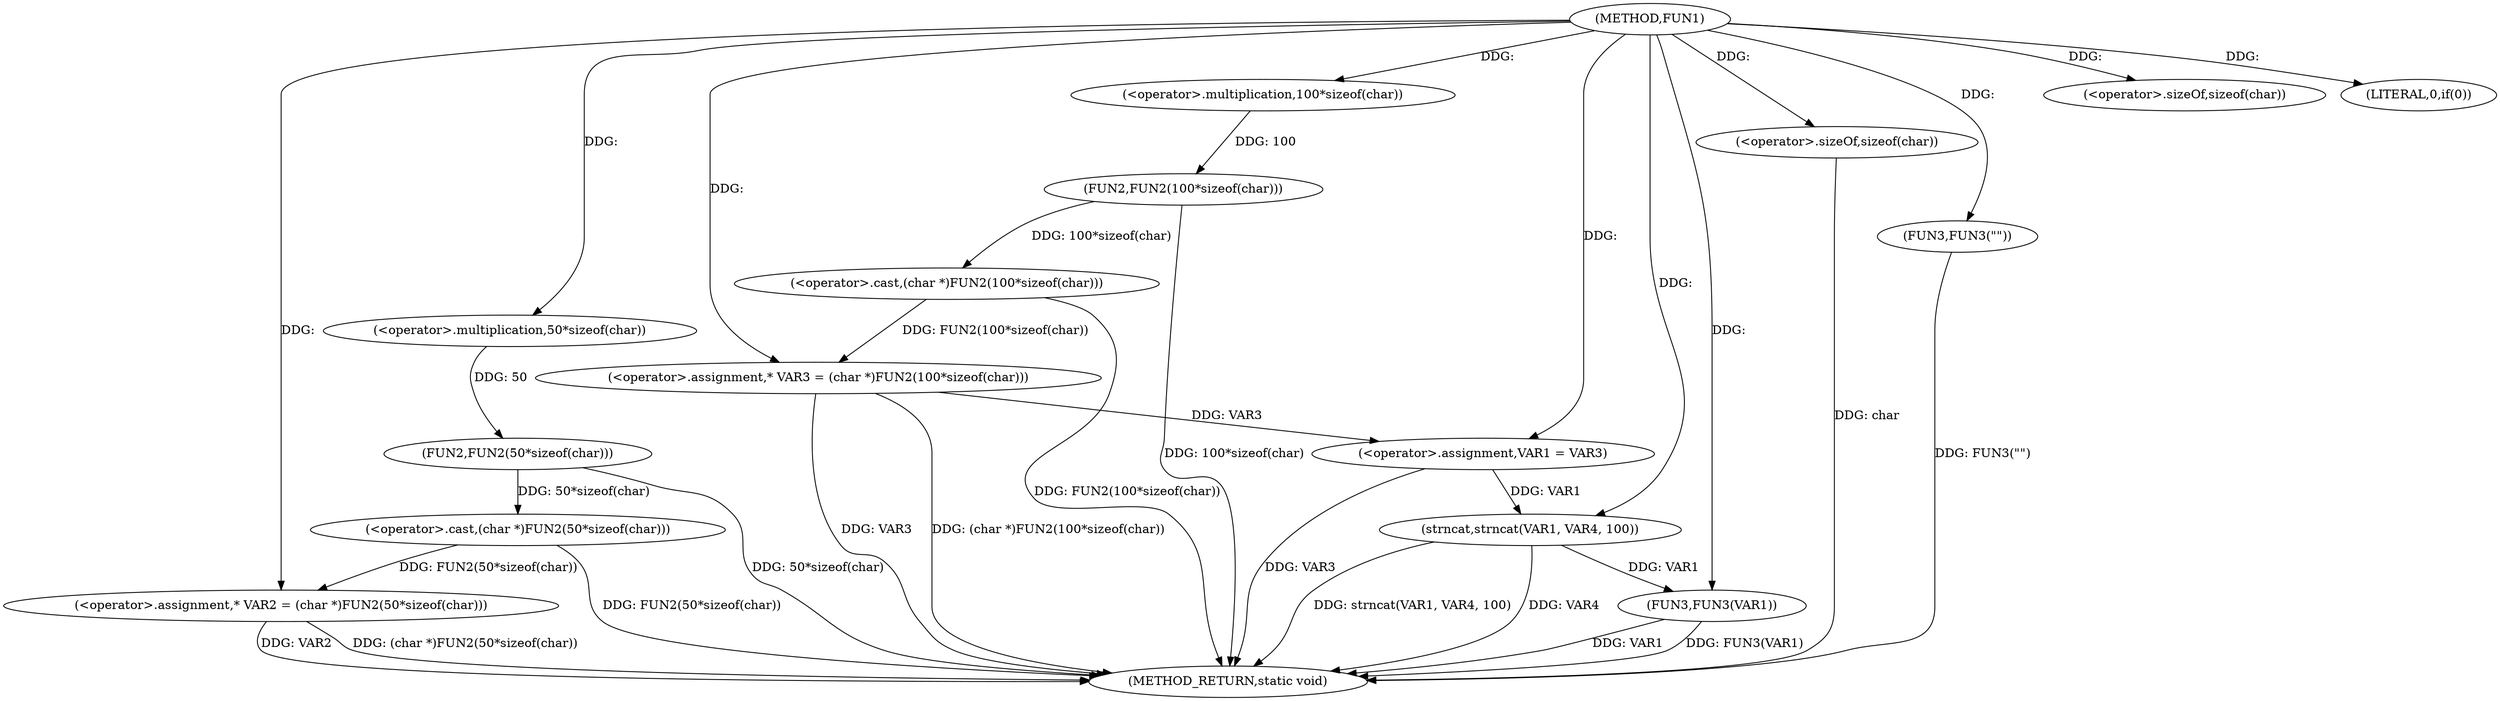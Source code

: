 digraph FUN1 {  
"1000100" [label = "(METHOD,FUN1)" ]
"1000141" [label = "(METHOD_RETURN,static void)" ]
"1000104" [label = "(<operator>.assignment,* VAR2 = (char *)FUN2(50*sizeof(char)))" ]
"1000106" [label = "(<operator>.cast,(char *)FUN2(50*sizeof(char)))" ]
"1000108" [label = "(FUN2,FUN2(50*sizeof(char)))" ]
"1000109" [label = "(<operator>.multiplication,50*sizeof(char))" ]
"1000111" [label = "(<operator>.sizeOf,sizeof(char))" ]
"1000114" [label = "(<operator>.assignment,* VAR3 = (char *)FUN2(100*sizeof(char)))" ]
"1000116" [label = "(<operator>.cast,(char *)FUN2(100*sizeof(char)))" ]
"1000118" [label = "(FUN2,FUN2(100*sizeof(char)))" ]
"1000119" [label = "(<operator>.multiplication,100*sizeof(char))" ]
"1000121" [label = "(<operator>.sizeOf,sizeof(char))" ]
"1000124" [label = "(LITERAL,0,if(0))" ]
"1000126" [label = "(FUN3,FUN3(\"\"))" ]
"1000130" [label = "(<operator>.assignment,VAR1 = VAR3)" ]
"1000135" [label = "(strncat,strncat(VAR1, VAR4, 100))" ]
"1000139" [label = "(FUN3,FUN3(VAR1))" ]
  "1000106" -> "1000141"  [ label = "DDG: FUN2(50*sizeof(char))"] 
  "1000104" -> "1000141"  [ label = "DDG: VAR2"] 
  "1000139" -> "1000141"  [ label = "DDG: VAR1"] 
  "1000116" -> "1000141"  [ label = "DDG: FUN2(100*sizeof(char))"] 
  "1000135" -> "1000141"  [ label = "DDG: strncat(VAR1, VAR4, 100)"] 
  "1000121" -> "1000141"  [ label = "DDG: char"] 
  "1000118" -> "1000141"  [ label = "DDG: 100*sizeof(char)"] 
  "1000114" -> "1000141"  [ label = "DDG: (char *)FUN2(100*sizeof(char))"] 
  "1000126" -> "1000141"  [ label = "DDG: FUN3(\"\")"] 
  "1000130" -> "1000141"  [ label = "DDG: VAR3"] 
  "1000139" -> "1000141"  [ label = "DDG: FUN3(VAR1)"] 
  "1000114" -> "1000141"  [ label = "DDG: VAR3"] 
  "1000135" -> "1000141"  [ label = "DDG: VAR4"] 
  "1000104" -> "1000141"  [ label = "DDG: (char *)FUN2(50*sizeof(char))"] 
  "1000108" -> "1000141"  [ label = "DDG: 50*sizeof(char)"] 
  "1000106" -> "1000104"  [ label = "DDG: FUN2(50*sizeof(char))"] 
  "1000100" -> "1000104"  [ label = "DDG: "] 
  "1000108" -> "1000106"  [ label = "DDG: 50*sizeof(char)"] 
  "1000109" -> "1000108"  [ label = "DDG: 50"] 
  "1000100" -> "1000109"  [ label = "DDG: "] 
  "1000100" -> "1000111"  [ label = "DDG: "] 
  "1000116" -> "1000114"  [ label = "DDG: FUN2(100*sizeof(char))"] 
  "1000100" -> "1000114"  [ label = "DDG: "] 
  "1000118" -> "1000116"  [ label = "DDG: 100*sizeof(char)"] 
  "1000119" -> "1000118"  [ label = "DDG: 100"] 
  "1000100" -> "1000119"  [ label = "DDG: "] 
  "1000100" -> "1000121"  [ label = "DDG: "] 
  "1000100" -> "1000124"  [ label = "DDG: "] 
  "1000100" -> "1000126"  [ label = "DDG: "] 
  "1000114" -> "1000130"  [ label = "DDG: VAR3"] 
  "1000100" -> "1000130"  [ label = "DDG: "] 
  "1000130" -> "1000135"  [ label = "DDG: VAR1"] 
  "1000100" -> "1000135"  [ label = "DDG: "] 
  "1000135" -> "1000139"  [ label = "DDG: VAR1"] 
  "1000100" -> "1000139"  [ label = "DDG: "] 
}
